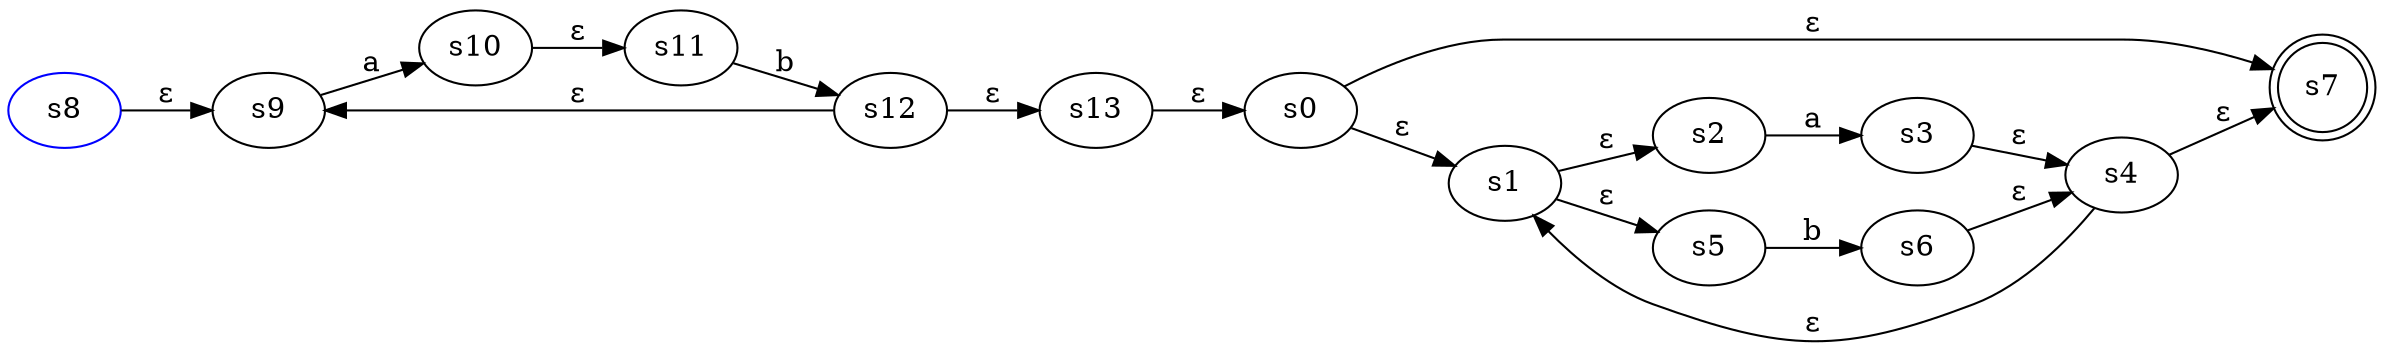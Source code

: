 digraph {
    rankdir=LR
    s8 [color=blue]
    s7 [shape=doublecircle]

    s8 -> s9 [label=<&#949;>]
    s9 -> s10 [label=a]
    s10 -> s11 [label=<&#949;>]
    s11 -> s12 [label=b]
    s12 -> s9 [label=<&#949;>]
    s12 -> s13 [label=<&#949;>]
    s13-> s0 [label=<&#949;>]
    s0 -> s1 [label=<&#949;>]
    s0 -> s7 [label=<&#949;>]
    s1 -> s2 [label=<&#949;>]
    s2 -> s3 [label=a]
    s3 -> s4 [label=<&#949;>]
    s4 -> s1 [label=<&#949;>]
    s4 -> s7 [label=<&#949;>]
    s1 -> s5 [label=<&#949;>]
    s5 -> s6 [label=b]
    s6 -> s4 [label=<&#949;>]
}

